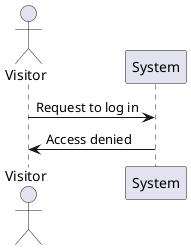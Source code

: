 @startuml
actor Visitor
Visitor -> System: Request to log in 
System -> Visitor: Access denied
@enduml